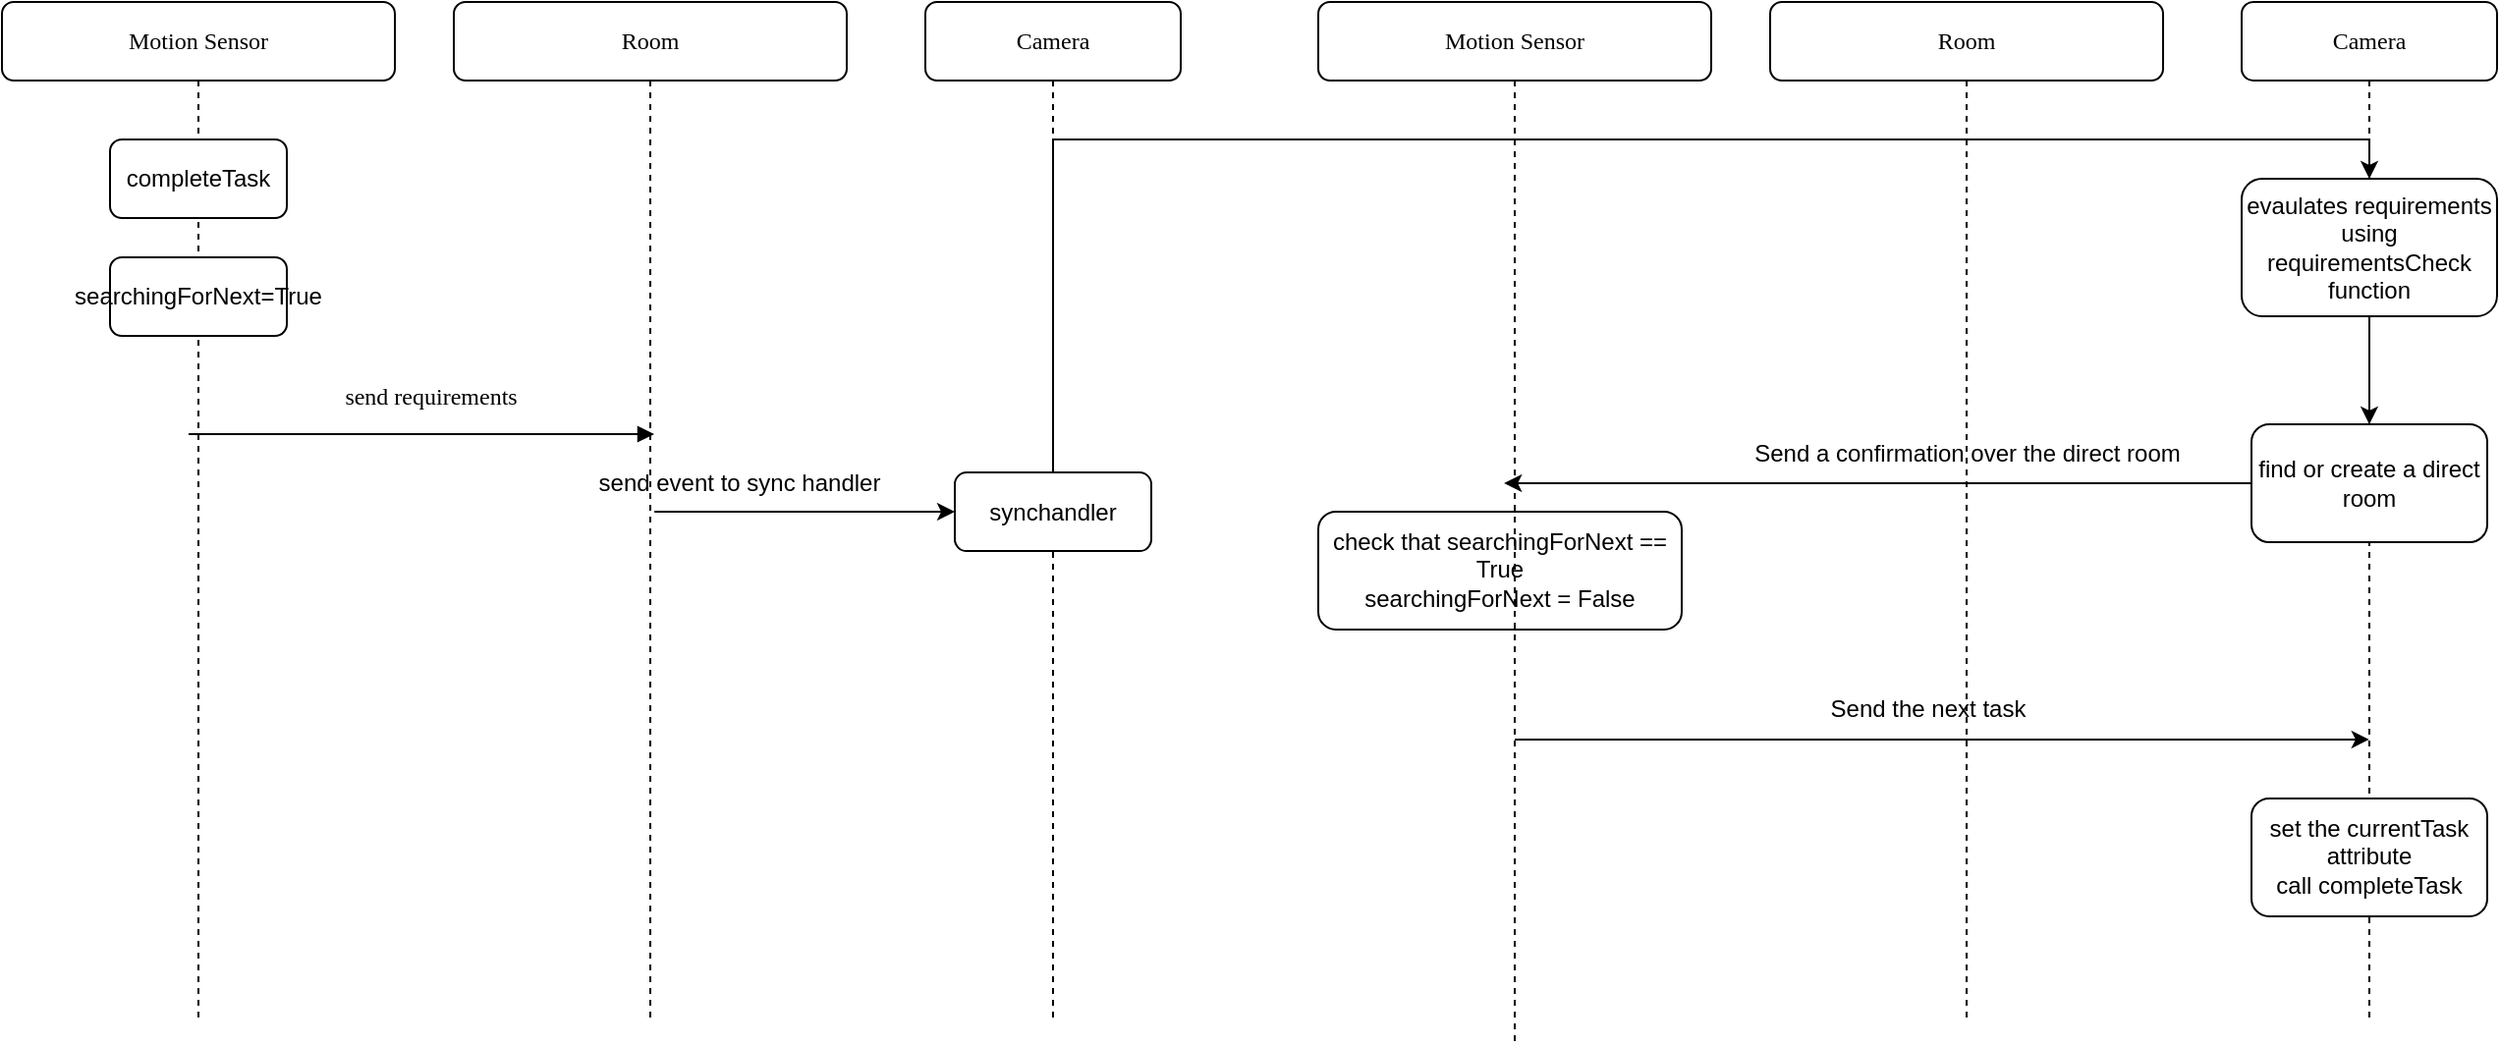 <mxfile version="23.0.2" type="github">
  <diagram name="Page-1" id="13e1069c-82ec-6db2-03f1-153e76fe0fe0">
    <mxGraphModel dx="1298" dy="1471" grid="1" gridSize="10" guides="1" tooltips="1" connect="1" arrows="1" fold="1" page="1" pageScale="1" pageWidth="1100" pageHeight="850" background="none" math="0" shadow="0">
      <root>
        <mxCell id="0" />
        <mxCell id="1" parent="0" />
        <mxCell id="7baba1c4bc27f4b0-2" value="Room" style="shape=umlLifeline;perimeter=lifelinePerimeter;whiteSpace=wrap;html=1;container=1;collapsible=0;recursiveResize=0;outlineConnect=0;rounded=1;shadow=0;comic=0;labelBackgroundColor=none;strokeWidth=1;fontFamily=Verdana;fontSize=12;align=center;" parent="1" vertex="1">
          <mxGeometry x="290" y="80" width="200" height="520" as="geometry" />
        </mxCell>
        <mxCell id="7baba1c4bc27f4b0-3" value="Camera" style="shape=umlLifeline;perimeter=lifelinePerimeter;whiteSpace=wrap;html=1;container=1;collapsible=0;recursiveResize=0;outlineConnect=0;rounded=1;shadow=0;comic=0;labelBackgroundColor=none;strokeWidth=1;fontFamily=Verdana;fontSize=12;align=center;" parent="1" vertex="1">
          <mxGeometry x="530" y="80" width="130" height="520" as="geometry" />
        </mxCell>
        <mxCell id="MVwnSfm6M6_i5L6kpWaZ-3" value="synchandler " style="rounded=1;whiteSpace=wrap;html=1;" parent="7baba1c4bc27f4b0-3" vertex="1">
          <mxGeometry x="15" y="239.55" width="100" height="40" as="geometry" />
        </mxCell>
        <mxCell id="7baba1c4bc27f4b0-11" value="&lt;div&gt;send requirements&lt;/div&gt;" style="html=1;verticalAlign=bottom;endArrow=block;labelBackgroundColor=none;fontFamily=Verdana;fontSize=12;edgeStyle=elbowEdgeStyle;elbow=vertical;" parent="7baba1c4bc27f4b0-3" edge="1">
          <mxGeometry x="0.038" y="10" relative="1" as="geometry">
            <mxPoint x="-375" y="220.005" as="sourcePoint" />
            <mxPoint x="-138" y="220.005" as="targetPoint" />
            <mxPoint as="offset" />
          </mxGeometry>
        </mxCell>
        <mxCell id="MVwnSfm6M6_i5L6kpWaZ-4" value="" style="endArrow=classic;html=1;rounded=0;entryX=0;entryY=0.5;entryDx=0;entryDy=0;" parent="7baba1c4bc27f4b0-3" target="MVwnSfm6M6_i5L6kpWaZ-3" edge="1">
          <mxGeometry width="50" height="50" relative="1" as="geometry">
            <mxPoint x="-137.909" y="259.55" as="sourcePoint" />
            <mxPoint x="10" y="339.55" as="targetPoint" />
          </mxGeometry>
        </mxCell>
        <mxCell id="MVwnSfm6M6_i5L6kpWaZ-5" value="send event to sync handler" style="text;html=1;align=center;verticalAlign=middle;resizable=0;points=[];autosize=1;strokeColor=none;fillColor=none;" parent="7baba1c4bc27f4b0-3" vertex="1">
          <mxGeometry x="-180" y="229.55" width="170" height="30" as="geometry" />
        </mxCell>
        <mxCell id="7baba1c4bc27f4b0-8" value="Motion Sensor" style="shape=umlLifeline;perimeter=lifelinePerimeter;whiteSpace=wrap;html=1;container=1;collapsible=0;recursiveResize=0;outlineConnect=0;rounded=1;shadow=0;comic=0;labelBackgroundColor=none;strokeWidth=1;fontFamily=Verdana;fontSize=12;align=center;" parent="1" vertex="1">
          <mxGeometry x="60" y="80" width="200" height="520" as="geometry" />
        </mxCell>
        <mxCell id="MVwnSfm6M6_i5L6kpWaZ-1" value="completeTask" style="rounded=1;whiteSpace=wrap;html=1;" parent="7baba1c4bc27f4b0-8" vertex="1">
          <mxGeometry x="55" y="70" width="90" height="40" as="geometry" />
        </mxCell>
        <mxCell id="MVwnSfm6M6_i5L6kpWaZ-17" value="searchingForNext=True" style="rounded=1;whiteSpace=wrap;html=1;" parent="7baba1c4bc27f4b0-8" vertex="1">
          <mxGeometry x="55" y="130" width="90" height="40" as="geometry" />
        </mxCell>
        <mxCell id="CBDVI8EsoJADHqoXhTsN-1" value="Room" style="shape=umlLifeline;perimeter=lifelinePerimeter;whiteSpace=wrap;html=1;container=1;collapsible=0;recursiveResize=0;outlineConnect=0;rounded=1;shadow=0;comic=0;labelBackgroundColor=none;strokeWidth=1;fontFamily=Verdana;fontSize=12;align=center;" vertex="1" parent="1">
          <mxGeometry x="960" y="80" width="200" height="520" as="geometry" />
        </mxCell>
        <mxCell id="CBDVI8EsoJADHqoXhTsN-4" value="Camera" style="shape=umlLifeline;perimeter=lifelinePerimeter;whiteSpace=wrap;html=1;container=1;collapsible=0;recursiveResize=0;outlineConnect=0;rounded=1;shadow=0;comic=0;labelBackgroundColor=none;strokeWidth=1;fontFamily=Verdana;fontSize=12;align=center;" vertex="1" parent="1">
          <mxGeometry x="1200" y="80" width="130" height="520" as="geometry" />
        </mxCell>
        <mxCell id="CBDVI8EsoJADHqoXhTsN-20" value="" style="endArrow=classic;html=1;rounded=0;" edge="1" parent="CBDVI8EsoJADHqoXhTsN-4">
          <mxGeometry width="50" height="50" relative="1" as="geometry">
            <mxPoint x="-369.999" y="375.45" as="sourcePoint" />
            <mxPoint x="64.91" y="375.45" as="targetPoint" />
          </mxGeometry>
        </mxCell>
        <mxCell id="CBDVI8EsoJADHqoXhTsN-21" value="Send the next task" style="text;html=1;align=center;verticalAlign=middle;resizable=0;points=[];autosize=1;strokeColor=none;fillColor=none;" vertex="1" parent="CBDVI8EsoJADHqoXhTsN-4">
          <mxGeometry x="-220" y="345.45" width="120" height="30" as="geometry" />
        </mxCell>
        <mxCell id="CBDVI8EsoJADHqoXhTsN-22" value="Send a confirmation over the direct room " style="text;html=1;align=center;verticalAlign=middle;resizable=0;points=[];autosize=1;strokeColor=none;fillColor=none;" vertex="1" parent="CBDVI8EsoJADHqoXhTsN-4">
          <mxGeometry x="-260" y="215.0" width="240" height="30" as="geometry" />
        </mxCell>
        <mxCell id="CBDVI8EsoJADHqoXhTsN-24" value="evaulates requirements using requirementsCheck function" style="rounded=1;whiteSpace=wrap;html=1;" vertex="1" parent="CBDVI8EsoJADHqoXhTsN-4">
          <mxGeometry y="90" width="130" height="70" as="geometry" />
        </mxCell>
        <mxCell id="CBDVI8EsoJADHqoXhTsN-25" value="find or create a direct room " style="whiteSpace=wrap;html=1;rounded=1;" vertex="1" parent="CBDVI8EsoJADHqoXhTsN-4">
          <mxGeometry x="5" y="215.0" width="120" height="60" as="geometry" />
        </mxCell>
        <mxCell id="CBDVI8EsoJADHqoXhTsN-23" value="" style="edgeStyle=orthogonalEdgeStyle;rounded=0;orthogonalLoop=1;jettySize=auto;html=1;" edge="1" parent="CBDVI8EsoJADHqoXhTsN-4" source="CBDVI8EsoJADHqoXhTsN-24" target="CBDVI8EsoJADHqoXhTsN-25">
          <mxGeometry relative="1" as="geometry" />
        </mxCell>
        <mxCell id="CBDVI8EsoJADHqoXhTsN-26" value="" style="endArrow=classic;html=1;rounded=0;" edge="1" parent="CBDVI8EsoJADHqoXhTsN-4" source="CBDVI8EsoJADHqoXhTsN-25">
          <mxGeometry width="50" height="50" relative="1" as="geometry">
            <mxPoint x="-40" y="175" as="sourcePoint" />
            <mxPoint x="-375.409" y="245.0" as="targetPoint" />
          </mxGeometry>
        </mxCell>
        <mxCell id="CBDVI8EsoJADHqoXhTsN-27" value="&lt;div&gt;set the currentTask attribute&lt;/div&gt;&lt;div&gt;call completeTask&lt;br&gt;&lt;/div&gt;" style="rounded=1;whiteSpace=wrap;html=1;" vertex="1" parent="CBDVI8EsoJADHqoXhTsN-4">
          <mxGeometry x="5" y="405.45" width="120" height="60" as="geometry" />
        </mxCell>
        <mxCell id="CBDVI8EsoJADHqoXhTsN-28" value="check that searchingForNext == True&lt;br&gt;&lt;div&gt;searchingForNext = False&lt;/div&gt;" style="rounded=1;whiteSpace=wrap;html=1;" vertex="1" parent="CBDVI8EsoJADHqoXhTsN-4">
          <mxGeometry x="-470" y="259.45" width="185" height="60" as="geometry" />
        </mxCell>
        <mxCell id="CBDVI8EsoJADHqoXhTsN-16" value="Motion Sensor" style="shape=umlLifeline;perimeter=lifelinePerimeter;whiteSpace=wrap;html=1;container=1;collapsible=0;recursiveResize=0;outlineConnect=0;rounded=1;shadow=0;comic=0;labelBackgroundColor=none;strokeWidth=1;fontFamily=Verdana;fontSize=12;align=center;" vertex="1" parent="1">
          <mxGeometry x="730" y="80" width="200" height="530" as="geometry" />
        </mxCell>
        <mxCell id="MVwnSfm6M6_i5L6kpWaZ-7" value="" style="edgeStyle=orthogonalEdgeStyle;rounded=0;orthogonalLoop=1;jettySize=auto;html=1;entryX=0.5;entryY=0;entryDx=0;entryDy=0;" parent="1" source="MVwnSfm6M6_i5L6kpWaZ-3" target="CBDVI8EsoJADHqoXhTsN-24" edge="1">
          <mxGeometry relative="1" as="geometry">
            <mxPoint x="595" y="414.55" as="targetPoint" />
            <Array as="points">
              <mxPoint x="595" y="150" />
              <mxPoint x="1265" y="150" />
            </Array>
          </mxGeometry>
        </mxCell>
      </root>
    </mxGraphModel>
  </diagram>
</mxfile>
